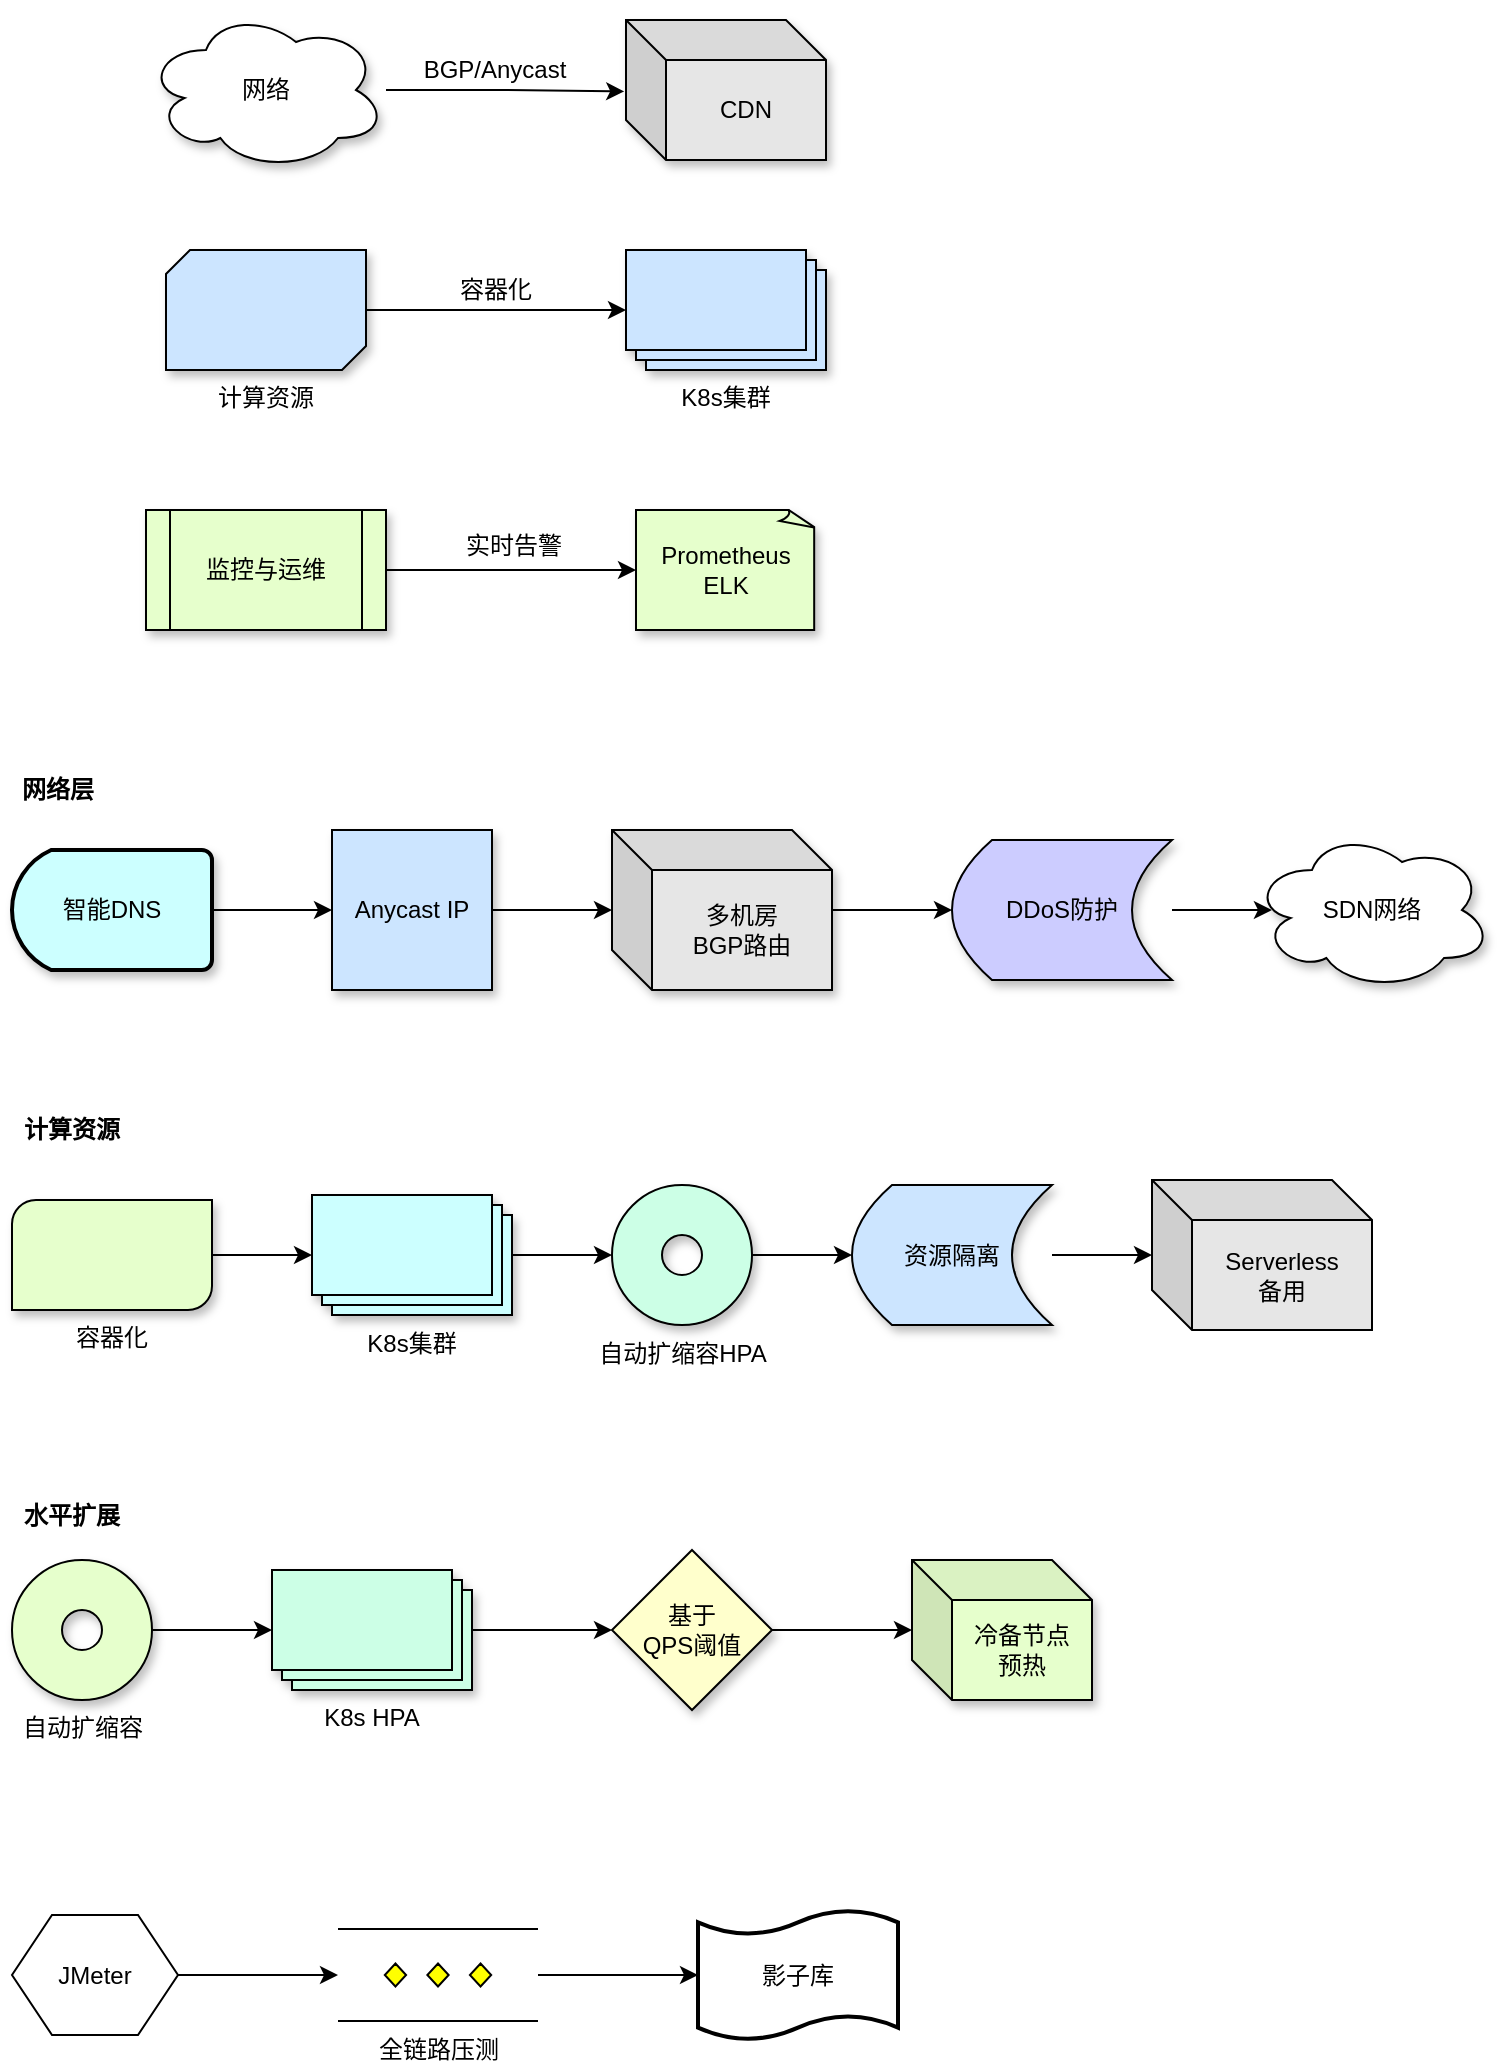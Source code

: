 <mxfile version="28.0.7">
  <diagram name="第 1 页" id="HC6xe1eyjTH8i2K5GPC8">
    <mxGraphModel dx="1098" dy="534" grid="1" gridSize="10" guides="1" tooltips="1" connect="1" arrows="1" fold="1" page="1" pageScale="1" pageWidth="827" pageHeight="1169" math="0" shadow="0">
      <root>
        <mxCell id="0" />
        <mxCell id="1" parent="0" />
        <mxCell id="-EPuHIIHdklLFLeaJbZA-13" value="" style="group" vertex="1" connectable="0" parent="1">
          <mxGeometry x="43" y="810" width="540" height="110" as="geometry" />
        </mxCell>
        <mxCell id="-EPuHIIHdklLFLeaJbZA-11" value="&lt;b&gt;水平扩展&lt;/b&gt;" style="text;strokeColor=none;align=center;fillColor=none;html=1;verticalAlign=middle;whiteSpace=wrap;rounded=0;" vertex="1" parent="-EPuHIIHdklLFLeaJbZA-13">
          <mxGeometry width="60" height="25" as="geometry" />
        </mxCell>
        <mxCell id="-EPuHIIHdklLFLeaJbZA-12" value="" style="group" vertex="1" connectable="0" parent="-EPuHIIHdklLFLeaJbZA-13">
          <mxGeometry y="30" width="540" height="80" as="geometry" />
        </mxCell>
        <mxCell id="-EPuHIIHdklLFLeaJbZA-7" style="edgeStyle=orthogonalEdgeStyle;rounded=0;orthogonalLoop=1;jettySize=auto;html=1;" edge="1" parent="-EPuHIIHdklLFLeaJbZA-12" source="-EPuHIIHdklLFLeaJbZA-3" target="-EPuHIIHdklLFLeaJbZA-4">
          <mxGeometry relative="1" as="geometry" />
        </mxCell>
        <mxCell id="-EPuHIIHdklLFLeaJbZA-3" value="自动扩缩容" style="verticalLabelPosition=bottom;verticalAlign=top;html=1;shape=mxgraph.basic.donut;dx=25;fillColor=#E6FFCC;shadow=1;" vertex="1" parent="-EPuHIIHdklLFLeaJbZA-12">
          <mxGeometry y="5" width="70" height="70" as="geometry" />
        </mxCell>
        <mxCell id="-EPuHIIHdklLFLeaJbZA-8" style="edgeStyle=orthogonalEdgeStyle;rounded=0;orthogonalLoop=1;jettySize=auto;html=1;entryX=0;entryY=0.5;entryDx=0;entryDy=0;" edge="1" parent="-EPuHIIHdklLFLeaJbZA-12" source="-EPuHIIHdklLFLeaJbZA-4" target="-EPuHIIHdklLFLeaJbZA-5">
          <mxGeometry relative="1" as="geometry" />
        </mxCell>
        <mxCell id="-EPuHIIHdklLFLeaJbZA-4" value="K8s HPA" style="verticalLabelPosition=bottom;verticalAlign=top;html=1;shape=mxgraph.basic.layered_rect;dx=10;outlineConnect=0;whiteSpace=wrap;fillColor=#CCFFE6;shadow=1;" vertex="1" parent="-EPuHIIHdklLFLeaJbZA-12">
          <mxGeometry x="130" y="10" width="100" height="60" as="geometry" />
        </mxCell>
        <mxCell id="-EPuHIIHdklLFLeaJbZA-5" value="基于&lt;br&gt;QPS阈值" style="rhombus;whiteSpace=wrap;html=1;fillColor=#FFFFCC;shadow=1;" vertex="1" parent="-EPuHIIHdklLFLeaJbZA-12">
          <mxGeometry x="300" width="80" height="80" as="geometry" />
        </mxCell>
        <mxCell id="-EPuHIIHdklLFLeaJbZA-6" value="冷备节点&lt;br&gt;预热" style="shape=cube;whiteSpace=wrap;html=1;boundedLbl=1;backgroundOutline=1;darkOpacity=0.05;darkOpacity2=0.1;fillColor=#E6FFCC;shadow=1;" vertex="1" parent="-EPuHIIHdklLFLeaJbZA-12">
          <mxGeometry x="450" y="5" width="90" height="70" as="geometry" />
        </mxCell>
        <mxCell id="-EPuHIIHdklLFLeaJbZA-10" style="edgeStyle=orthogonalEdgeStyle;rounded=0;orthogonalLoop=1;jettySize=auto;html=1;entryX=0;entryY=0.5;entryDx=0;entryDy=0;entryPerimeter=0;" edge="1" parent="-EPuHIIHdklLFLeaJbZA-12" source="-EPuHIIHdklLFLeaJbZA-5" target="-EPuHIIHdklLFLeaJbZA-6">
          <mxGeometry relative="1" as="geometry" />
        </mxCell>
        <mxCell id="-EPuHIIHdklLFLeaJbZA-31" value="" style="group" vertex="1" connectable="0" parent="1">
          <mxGeometry x="43" y="450" width="740" height="110" as="geometry" />
        </mxCell>
        <mxCell id="-EPuHIIHdklLFLeaJbZA-23" value="Anycast IP" style="whiteSpace=wrap;html=1;aspect=fixed;fillColor=#CCE5FF;shadow=1;" vertex="1" parent="-EPuHIIHdklLFLeaJbZA-31">
          <mxGeometry x="160" y="30" width="80" height="80" as="geometry" />
        </mxCell>
        <mxCell id="-EPuHIIHdklLFLeaJbZA-25" style="edgeStyle=orthogonalEdgeStyle;rounded=0;orthogonalLoop=1;jettySize=auto;html=1;entryX=0;entryY=0.5;entryDx=0;entryDy=0;" edge="1" parent="-EPuHIIHdklLFLeaJbZA-31" source="-EPuHIIHdklLFLeaJbZA-16" target="-EPuHIIHdklLFLeaJbZA-23">
          <mxGeometry relative="1" as="geometry" />
        </mxCell>
        <mxCell id="-EPuHIIHdklLFLeaJbZA-16" value="智能DNS" style="strokeWidth=2;html=1;shape=mxgraph.flowchart.delay;whiteSpace=wrap;fillColor=#CCFFFF;shadow=1;direction=west;" vertex="1" parent="-EPuHIIHdklLFLeaJbZA-31">
          <mxGeometry y="40" width="100" height="60" as="geometry" />
        </mxCell>
        <mxCell id="-EPuHIIHdklLFLeaJbZA-17" value="DDoS防护" style="shape=dataStorage;whiteSpace=wrap;html=1;fixedSize=1;fillColor=#CCCCFF;shadow=1;" vertex="1" parent="-EPuHIIHdklLFLeaJbZA-31">
          <mxGeometry x="470" y="35" width="110" height="70" as="geometry" />
        </mxCell>
        <mxCell id="-EPuHIIHdklLFLeaJbZA-29" style="edgeStyle=orthogonalEdgeStyle;rounded=0;orthogonalLoop=1;jettySize=auto;html=1;entryX=0;entryY=0.5;entryDx=0;entryDy=0;" edge="1" parent="-EPuHIIHdklLFLeaJbZA-31" source="-EPuHIIHdklLFLeaJbZA-19" target="-EPuHIIHdklLFLeaJbZA-17">
          <mxGeometry relative="1" as="geometry" />
        </mxCell>
        <mxCell id="-EPuHIIHdklLFLeaJbZA-19" value="多机房&lt;br&gt;BGP路由" style="shape=cube;whiteSpace=wrap;html=1;boundedLbl=1;backgroundOutline=1;darkOpacity=0.05;darkOpacity2=0.1;fillColor=#E6E6E6;shadow=1;" vertex="1" parent="-EPuHIIHdklLFLeaJbZA-31">
          <mxGeometry x="300" y="30" width="110" height="80" as="geometry" />
        </mxCell>
        <mxCell id="-EPuHIIHdklLFLeaJbZA-22" value="&lt;b&gt;网络层&lt;/b&gt;" style="text;strokeColor=none;align=center;fillColor=none;html=1;verticalAlign=middle;whiteSpace=wrap;rounded=0;" vertex="1" parent="-EPuHIIHdklLFLeaJbZA-31">
          <mxGeometry width="46" height="20" as="geometry" />
        </mxCell>
        <mxCell id="-EPuHIIHdklLFLeaJbZA-24" value="SDN网络" style="ellipse;shape=cloud;whiteSpace=wrap;html=1;fillColor=#FFFFFF;shadow=1;" vertex="1" parent="-EPuHIIHdklLFLeaJbZA-31">
          <mxGeometry x="620" y="30" width="120" height="80" as="geometry" />
        </mxCell>
        <mxCell id="-EPuHIIHdklLFLeaJbZA-28" style="edgeStyle=orthogonalEdgeStyle;rounded=0;orthogonalLoop=1;jettySize=auto;html=1;entryX=0;entryY=0.5;entryDx=0;entryDy=0;entryPerimeter=0;" edge="1" parent="-EPuHIIHdklLFLeaJbZA-31" source="-EPuHIIHdklLFLeaJbZA-23" target="-EPuHIIHdklLFLeaJbZA-19">
          <mxGeometry relative="1" as="geometry" />
        </mxCell>
        <mxCell id="-EPuHIIHdklLFLeaJbZA-30" style="edgeStyle=orthogonalEdgeStyle;rounded=0;orthogonalLoop=1;jettySize=auto;html=1;entryX=0.083;entryY=0.5;entryDx=0;entryDy=0;entryPerimeter=0;" edge="1" parent="-EPuHIIHdklLFLeaJbZA-31" source="-EPuHIIHdklLFLeaJbZA-17" target="-EPuHIIHdklLFLeaJbZA-24">
          <mxGeometry relative="1" as="geometry" />
        </mxCell>
        <mxCell id="-EPuHIIHdklLFLeaJbZA-55" value="" style="group" vertex="1" connectable="0" parent="1">
          <mxGeometry x="43" y="620" width="680" height="110" as="geometry" />
        </mxCell>
        <mxCell id="-EPuHIIHdklLFLeaJbZA-33" value="K8s集群" style="verticalLabelPosition=bottom;verticalAlign=top;html=1;shape=mxgraph.basic.layered_rect;dx=10;outlineConnect=0;whiteSpace=wrap;fillColor=#CCFFFF;shadow=1;" vertex="1" parent="-EPuHIIHdklLFLeaJbZA-55">
          <mxGeometry x="150" y="42.5" width="100" height="60" as="geometry" />
        </mxCell>
        <mxCell id="-EPuHIIHdklLFLeaJbZA-48" style="edgeStyle=orthogonalEdgeStyle;rounded=0;orthogonalLoop=1;jettySize=auto;html=1;entryX=0;entryY=0.5;entryDx=0;entryDy=0;" edge="1" parent="-EPuHIIHdklLFLeaJbZA-55" source="-EPuHIIHdklLFLeaJbZA-34" target="-EPuHIIHdklLFLeaJbZA-35">
          <mxGeometry relative="1" as="geometry" />
        </mxCell>
        <mxCell id="-EPuHIIHdklLFLeaJbZA-34" value="自动扩缩容HPA" style="verticalLabelPosition=bottom;verticalAlign=top;html=1;shape=mxgraph.basic.donut;dx=25;fillColor=#CCFFE6;shadow=1;" vertex="1" parent="-EPuHIIHdklLFLeaJbZA-55">
          <mxGeometry x="300" y="37.5" width="70" height="70" as="geometry" />
        </mxCell>
        <mxCell id="-EPuHIIHdklLFLeaJbZA-35" value="资源隔离" style="shape=dataStorage;whiteSpace=wrap;html=1;fixedSize=1;fillColor=#CCE5FF;shadow=1;" vertex="1" parent="-EPuHIIHdklLFLeaJbZA-55">
          <mxGeometry x="420" y="37.5" width="100" height="70" as="geometry" />
        </mxCell>
        <mxCell id="-EPuHIIHdklLFLeaJbZA-36" value="Serverless&lt;br&gt;备用" style="shape=cube;whiteSpace=wrap;html=1;boundedLbl=1;backgroundOutline=1;darkOpacity=0.05;darkOpacity2=0.1;fillColor=#E6E6E6;" vertex="1" parent="-EPuHIIHdklLFLeaJbZA-55">
          <mxGeometry x="570" y="35" width="110" height="75" as="geometry" />
        </mxCell>
        <mxCell id="-EPuHIIHdklLFLeaJbZA-45" style="edgeStyle=orthogonalEdgeStyle;rounded=0;orthogonalLoop=1;jettySize=auto;html=1;" edge="1" parent="-EPuHIIHdklLFLeaJbZA-55" source="-EPuHIIHdklLFLeaJbZA-42" target="-EPuHIIHdklLFLeaJbZA-33">
          <mxGeometry relative="1" as="geometry" />
        </mxCell>
        <mxCell id="-EPuHIIHdklLFLeaJbZA-42" value="容器化" style="verticalLabelPosition=bottom;verticalAlign=top;html=1;shape=mxgraph.basic.diag_round_rect;dx=6;whiteSpace=wrap;fillColor=#E6FFCC;shadow=1;" vertex="1" parent="-EPuHIIHdklLFLeaJbZA-55">
          <mxGeometry y="45" width="100" height="55" as="geometry" />
        </mxCell>
        <mxCell id="-EPuHIIHdklLFLeaJbZA-46" style="edgeStyle=orthogonalEdgeStyle;rounded=0;orthogonalLoop=1;jettySize=auto;html=1;entryX=0;entryY=0.5;entryDx=0;entryDy=0;entryPerimeter=0;" edge="1" parent="-EPuHIIHdklLFLeaJbZA-55" source="-EPuHIIHdklLFLeaJbZA-33" target="-EPuHIIHdklLFLeaJbZA-34">
          <mxGeometry relative="1" as="geometry" />
        </mxCell>
        <mxCell id="-EPuHIIHdklLFLeaJbZA-50" style="edgeStyle=orthogonalEdgeStyle;rounded=0;orthogonalLoop=1;jettySize=auto;html=1;entryX=0;entryY=0.5;entryDx=0;entryDy=0;entryPerimeter=0;" edge="1" parent="-EPuHIIHdklLFLeaJbZA-55" source="-EPuHIIHdklLFLeaJbZA-35" target="-EPuHIIHdklLFLeaJbZA-36">
          <mxGeometry relative="1" as="geometry" />
        </mxCell>
        <mxCell id="-EPuHIIHdklLFLeaJbZA-52" value="&lt;b&gt;计算资源&lt;/b&gt;" style="text;strokeColor=none;align=center;fillColor=none;html=1;verticalAlign=middle;whiteSpace=wrap;rounded=0;" vertex="1" parent="-EPuHIIHdklLFLeaJbZA-55">
          <mxGeometry width="60" height="20" as="geometry" />
        </mxCell>
        <mxCell id="-EPuHIIHdklLFLeaJbZA-132" value="" style="group" vertex="1" connectable="0" parent="1">
          <mxGeometry x="110" y="70" width="340" height="310" as="geometry" />
        </mxCell>
        <mxCell id="R3otk7VFdhm3802mE3yg-1" value="网络" style="ellipse;shape=cloud;whiteSpace=wrap;html=1;shadow=1;fillColor=#FFFFFF;" parent="-EPuHIIHdklLFLeaJbZA-132" vertex="1">
          <mxGeometry width="120" height="80" as="geometry" />
        </mxCell>
        <mxCell id="R3otk7VFdhm3802mE3yg-14" style="edgeStyle=orthogonalEdgeStyle;rounded=0;orthogonalLoop=1;jettySize=auto;html=1;" parent="-EPuHIIHdklLFLeaJbZA-132" source="R3otk7VFdhm3802mE3yg-3" target="R3otk7VFdhm3802mE3yg-8" edge="1">
          <mxGeometry relative="1" as="geometry" />
        </mxCell>
        <mxCell id="R3otk7VFdhm3802mE3yg-3" value="计算资源" style="verticalLabelPosition=bottom;verticalAlign=top;html=1;shape=mxgraph.basic.diag_snip_rect;dx=6;whiteSpace=wrap;fillColor=#CCE5FF;shadow=1;" parent="-EPuHIIHdklLFLeaJbZA-132" vertex="1">
          <mxGeometry x="10" y="120" width="100" height="60" as="geometry" />
        </mxCell>
        <mxCell id="R3otk7VFdhm3802mE3yg-6" value="CDN" style="shape=cube;whiteSpace=wrap;html=1;boundedLbl=1;backgroundOutline=1;darkOpacity=0.05;darkOpacity2=0.1;fillColor=#E6E6E6;shadow=1;" parent="-EPuHIIHdklLFLeaJbZA-132" vertex="1">
          <mxGeometry x="240" y="5" width="100" height="70" as="geometry" />
        </mxCell>
        <mxCell id="R3otk7VFdhm3802mE3yg-8" value="K8s集群" style="verticalLabelPosition=bottom;verticalAlign=top;html=1;shape=mxgraph.basic.layered_rect;dx=10;outlineConnect=0;whiteSpace=wrap;fillColor=#CCE5FF;shadow=1;" parent="-EPuHIIHdklLFLeaJbZA-132" vertex="1">
          <mxGeometry x="240" y="120" width="100" height="60" as="geometry" />
        </mxCell>
        <mxCell id="R3otk7VFdhm3802mE3yg-10" style="edgeStyle=orthogonalEdgeStyle;rounded=0;orthogonalLoop=1;jettySize=auto;html=1;entryX=-0.009;entryY=0.51;entryDx=0;entryDy=0;entryPerimeter=0;" parent="-EPuHIIHdklLFLeaJbZA-132" source="R3otk7VFdhm3802mE3yg-1" target="R3otk7VFdhm3802mE3yg-6" edge="1">
          <mxGeometry relative="1" as="geometry" />
        </mxCell>
        <mxCell id="R3otk7VFdhm3802mE3yg-11" value="BGP/Anycast" style="text;strokeColor=none;align=center;fillColor=none;html=1;verticalAlign=middle;whiteSpace=wrap;rounded=0;" parent="-EPuHIIHdklLFLeaJbZA-132" vertex="1">
          <mxGeometry x="133.75" y="20" width="81" height="20" as="geometry" />
        </mxCell>
        <mxCell id="R3otk7VFdhm3802mE3yg-15" value="容器化" style="text;strokeColor=none;align=center;fillColor=none;html=1;verticalAlign=middle;whiteSpace=wrap;rounded=0;" parent="-EPuHIIHdklLFLeaJbZA-132" vertex="1">
          <mxGeometry x="154.5" y="130" width="39.5" height="20" as="geometry" />
        </mxCell>
        <mxCell id="R3otk7VFdhm3802mE3yg-19" value="Prometheus&lt;br&gt;ELK" style="whiteSpace=wrap;html=1;shape=mxgraph.basic.document;fillColor=#E6FFCC;shadow=1;" parent="-EPuHIIHdklLFLeaJbZA-132" vertex="1">
          <mxGeometry x="245" y="250" width="90" height="60" as="geometry" />
        </mxCell>
        <mxCell id="R3otk7VFdhm3802mE3yg-20" style="edgeStyle=orthogonalEdgeStyle;rounded=0;orthogonalLoop=1;jettySize=auto;html=1;entryX=0;entryY=0.5;entryDx=0;entryDy=0;entryPerimeter=0;" parent="-EPuHIIHdklLFLeaJbZA-132" source="R3otk7VFdhm3802mE3yg-5" target="R3otk7VFdhm3802mE3yg-19" edge="1">
          <mxGeometry relative="1" as="geometry" />
        </mxCell>
        <mxCell id="R3otk7VFdhm3802mE3yg-21" value="实时告警" style="text;strokeColor=none;align=center;fillColor=none;html=1;verticalAlign=middle;whiteSpace=wrap;rounded=0;" parent="-EPuHIIHdklLFLeaJbZA-132" vertex="1">
          <mxGeometry x="154.5" y="260" width="58.25" height="15" as="geometry" />
        </mxCell>
        <mxCell id="R3otk7VFdhm3802mE3yg-5" value="监控与运维" style="shape=process;whiteSpace=wrap;html=1;backgroundOutline=1;fillColor=#E6FFCC;shadow=1;" parent="-EPuHIIHdklLFLeaJbZA-132" vertex="1">
          <mxGeometry y="250" width="120" height="60" as="geometry" />
        </mxCell>
        <mxCell id="-EPuHIIHdklLFLeaJbZA-134" value="" style="group" vertex="1" connectable="0" parent="1">
          <mxGeometry x="43" y="1020" width="443" height="65" as="geometry" />
        </mxCell>
        <mxCell id="-EPuHIIHdklLFLeaJbZA-77" value="JMeter" style="shape=hexagon;perimeter=hexagonPerimeter2;whiteSpace=wrap;html=1;fixedSize=1;" vertex="1" parent="-EPuHIIHdklLFLeaJbZA-134">
          <mxGeometry y="2.5" width="83" height="60" as="geometry" />
        </mxCell>
        <mxCell id="-EPuHIIHdklLFLeaJbZA-79" value="全链路压测" style="verticalLabelPosition=bottom;verticalAlign=top;html=1;shape=mxgraph.flowchart.parallel_mode;pointerEvents=1" vertex="1" parent="-EPuHIIHdklLFLeaJbZA-134">
          <mxGeometry x="163" y="9.5" width="100" height="46" as="geometry" />
        </mxCell>
        <mxCell id="-EPuHIIHdklLFLeaJbZA-80" value="影子库" style="shape=tape;whiteSpace=wrap;html=1;strokeWidth=2;size=0.19" vertex="1" parent="-EPuHIIHdklLFLeaJbZA-134">
          <mxGeometry x="343" width="100" height="65" as="geometry" />
        </mxCell>
        <mxCell id="-EPuHIIHdklLFLeaJbZA-81" style="edgeStyle=orthogonalEdgeStyle;rounded=0;orthogonalLoop=1;jettySize=auto;html=1;entryX=0;entryY=0.5;entryDx=0;entryDy=0;entryPerimeter=0;" edge="1" parent="-EPuHIIHdklLFLeaJbZA-134" source="-EPuHIIHdklLFLeaJbZA-77" target="-EPuHIIHdklLFLeaJbZA-79">
          <mxGeometry relative="1" as="geometry" />
        </mxCell>
        <mxCell id="-EPuHIIHdklLFLeaJbZA-82" style="edgeStyle=orthogonalEdgeStyle;rounded=0;orthogonalLoop=1;jettySize=auto;html=1;entryX=0;entryY=0.5;entryDx=0;entryDy=0;entryPerimeter=0;" edge="1" parent="-EPuHIIHdklLFLeaJbZA-134" source="-EPuHIIHdklLFLeaJbZA-79" target="-EPuHIIHdklLFLeaJbZA-80">
          <mxGeometry relative="1" as="geometry" />
        </mxCell>
      </root>
    </mxGraphModel>
  </diagram>
</mxfile>

